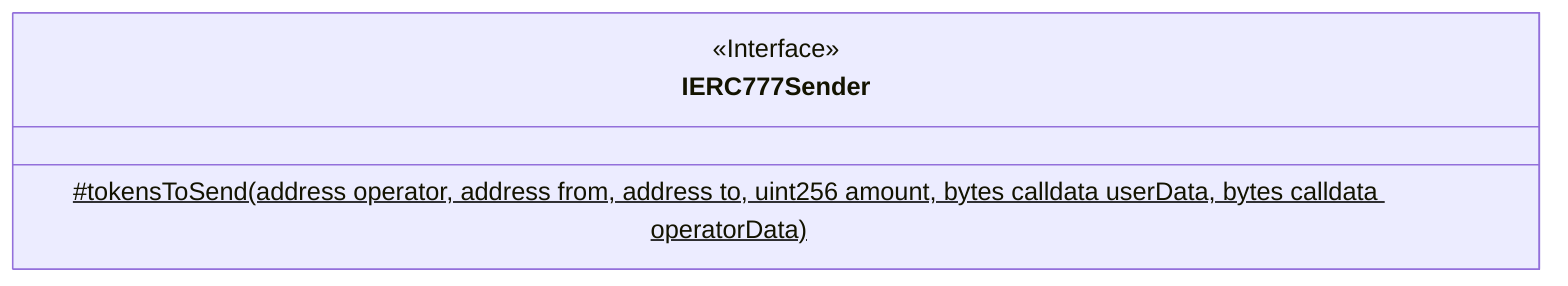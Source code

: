 classDiagram
  %% 559:714:0
  class IERC777Sender {
    <<Interface>>
    #tokensToSend(address operator, address from, address to, uint256 amount, bytes calldata userData, bytes calldata operatorData)$
  }